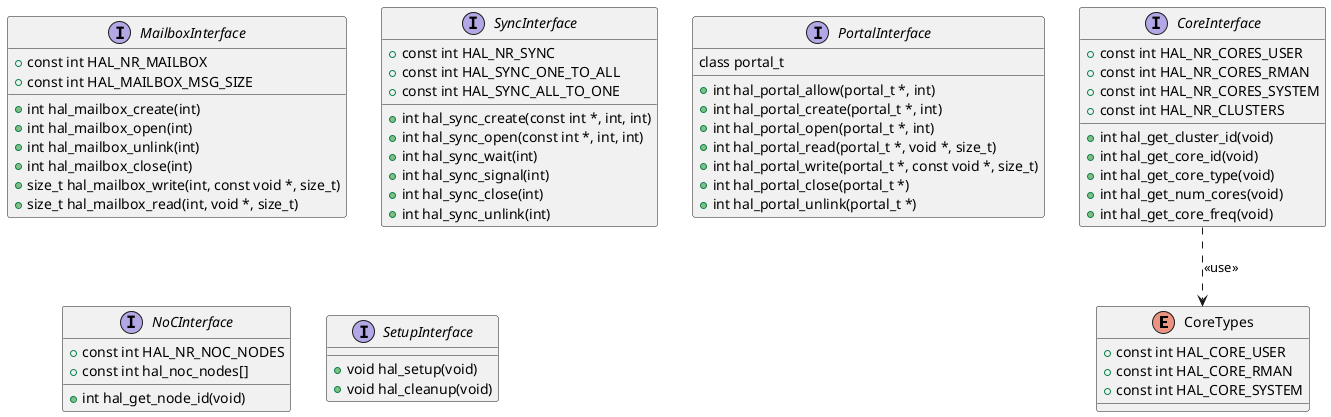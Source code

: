 @startuml

enum CoreTypes {
	+ const int HAL_CORE_USER
	+ const int HAL_CORE_RMAN
	+ const int HAL_CORE_SYSTEM
}

interface CoreInterface {
	+ const int HAL_NR_CORES_USER
	+ const int HAL_NR_CORES_RMAN
	+ const int HAL_NR_CORES_SYSTEM
	+ const int HAL_NR_CLUSTERS
	+ int hal_get_cluster_id(void)
	+ int hal_get_core_id(void)
	+ int hal_get_core_type(void)
	+ int hal_get_num_cores(void)
	+ int hal_get_core_freq(void)
}

interface MailboxInterface {
	+ const int HAL_NR_MAILBOX
	+ const int HAL_MAILBOX_MSG_SIZE
	+ int hal_mailbox_create(int)
	+ int hal_mailbox_open(int)
	+ int hal_mailbox_unlink(int)
	+ int hal_mailbox_close(int)
	+ size_t hal_mailbox_write(int, const void *, size_t)
	+ size_t hal_mailbox_read(int, void *, size_t)
}

interface SyncInterface {
	+ const int HAL_NR_SYNC
	+ const int HAL_SYNC_ONE_TO_ALL
	+ const int HAL_SYNC_ALL_TO_ONE
	+ int hal_sync_create(const int *, int, int)
	+ int hal_sync_open(const int *, int, int)
	+ int hal_sync_wait(int)
	+ int hal_sync_signal(int)
	+ int hal_sync_close(int)
	+ int hal_sync_unlink(int)
}

interface PortalInterface {
	class portal_t
	+ int hal_portal_allow(portal_t *, int)
	+ int hal_portal_create(portal_t *, int)
	+ int hal_portal_open(portal_t *, int)
	+ int hal_portal_read(portal_t *, void *, size_t)
	+ int hal_portal_write(portal_t *, const void *, size_t)
	+ int hal_portal_close(portal_t *)
	+ int hal_portal_unlink(portal_t *)
}

interface NoCInterface {
	+ const int HAL_NR_NOC_NODES
	+ const int hal_noc_nodes[]
	+ int hal_get_node_id(void)
}

interface SetupInterface {
	+ void hal_setup(void)
	+ void hal_cleanup(void)
}

CoreInterface ..> CoreTypes : <<use>>

@enduml

